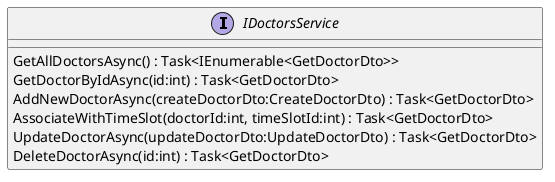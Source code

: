 @startuml
interface IDoctorsService {
    GetAllDoctorsAsync() : Task<IEnumerable<GetDoctorDto>>
    GetDoctorByIdAsync(id:int) : Task<GetDoctorDto>
    AddNewDoctorAsync(createDoctorDto:CreateDoctorDto) : Task<GetDoctorDto>
    AssociateWithTimeSlot(doctorId:int, timeSlotId:int) : Task<GetDoctorDto>
    UpdateDoctorAsync(updateDoctorDto:UpdateDoctorDto) : Task<GetDoctorDto>
    DeleteDoctorAsync(id:int) : Task<GetDoctorDto>
}
@enduml
